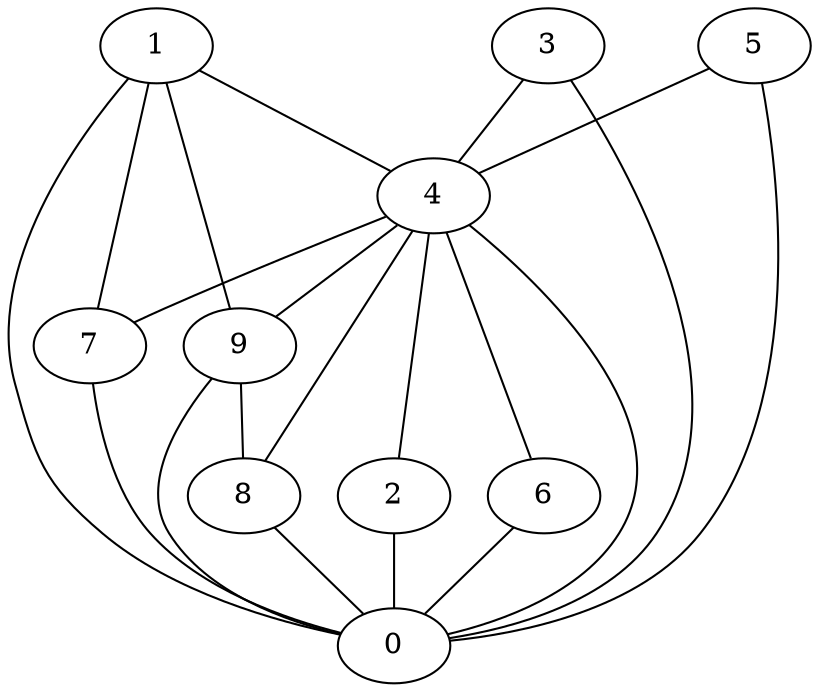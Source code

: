 graph test2D {
0
1
2
3
4
5
1
6
2
4
7
8
1
2
9
8
0
0
8
1 -- 4
6 -- 0
3 -- 4
1 -- 9
2 -- 0
5 -- 0
1 -- 7
5 -- 4
4 -- 8
4 -- 6
9 -- 0
9 -- 8
3 -- 0
4 -- 2
4 -- 9
4 -- 7
8 -- 0
1 -- 0
7 -- 0
4 -- 0
}